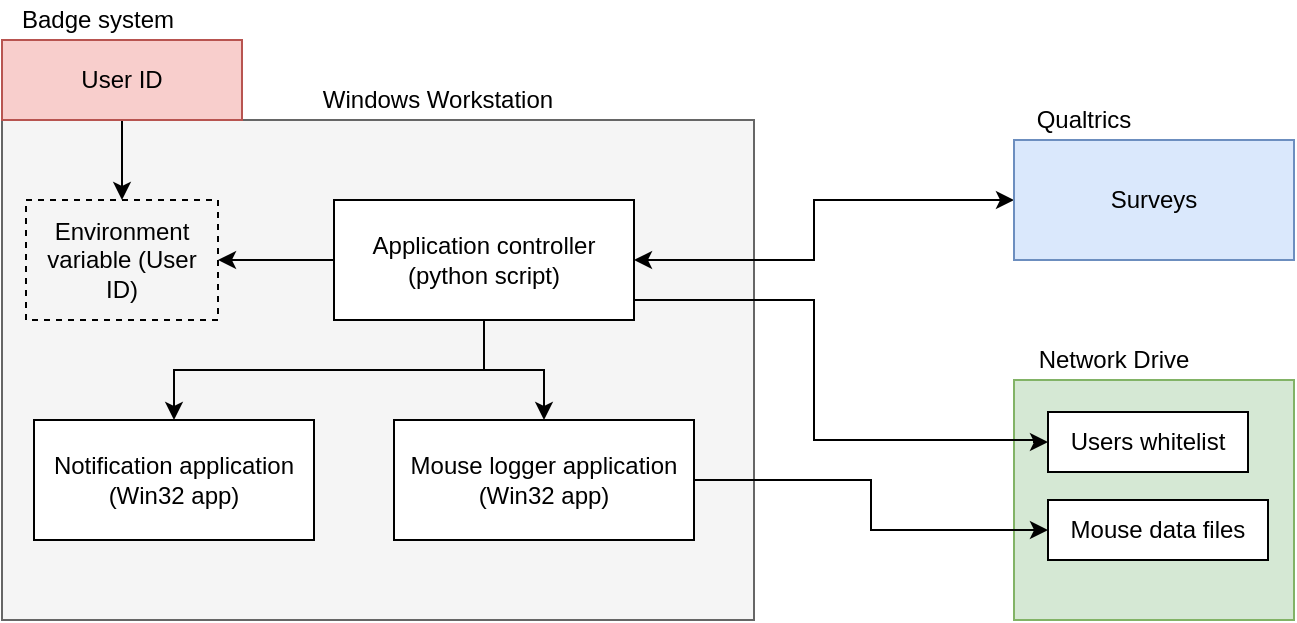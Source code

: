 <mxfile version="12.7.2" type="device"><diagram id="oCxvpPKHB5hol4zYNzMv" name="Page-1"><mxGraphModel dx="1038" dy="580" grid="1" gridSize="10" guides="1" tooltips="1" connect="1" arrows="1" fold="1" page="1" pageScale="1" pageWidth="827" pageHeight="1169" math="0" shadow="0"><root><mxCell id="0"/><mxCell id="1" parent="0"/><mxCell id="rqJ_d9t-j1OCtvYq3W_y-12" value="" style="rounded=0;whiteSpace=wrap;html=1;strokeColor=#82b366;fillColor=#d5e8d4;" vertex="1" parent="1"><mxGeometry x="640" y="230" width="140" height="120" as="geometry"/></mxCell><mxCell id="rqJ_d9t-j1OCtvYq3W_y-1" value="" style="rounded=0;whiteSpace=wrap;html=1;fillColor=#f5f5f5;strokeColor=#666666;fontColor=#333333;" vertex="1" parent="1"><mxGeometry x="134" y="100" width="376" height="250" as="geometry"/></mxCell><mxCell id="rqJ_d9t-j1OCtvYq3W_y-2" value="Windows Workstation" style="text;html=1;strokeColor=none;fillColor=none;align=center;verticalAlign=middle;whiteSpace=wrap;rounded=0;" vertex="1" parent="1"><mxGeometry x="290" y="80" width="124" height="20" as="geometry"/></mxCell><mxCell id="rqJ_d9t-j1OCtvYq3W_y-19" style="edgeStyle=orthogonalEdgeStyle;rounded=0;orthogonalLoop=1;jettySize=auto;html=1;exitX=0.5;exitY=1;exitDx=0;exitDy=0;entryX=0.5;entryY=0;entryDx=0;entryDy=0;" edge="1" parent="1" source="rqJ_d9t-j1OCtvYq3W_y-3" target="rqJ_d9t-j1OCtvYq3W_y-6"><mxGeometry relative="1" as="geometry"/></mxCell><mxCell id="rqJ_d9t-j1OCtvYq3W_y-3" value="User ID" style="rounded=0;whiteSpace=wrap;html=1;fillColor=#f8cecc;strokeColor=#b85450;" vertex="1" parent="1"><mxGeometry x="134" y="60" width="120" height="40" as="geometry"/></mxCell><mxCell id="rqJ_d9t-j1OCtvYq3W_y-4" value="Badge system" style="text;html=1;strokeColor=none;fillColor=none;align=center;verticalAlign=middle;whiteSpace=wrap;rounded=0;" vertex="1" parent="1"><mxGeometry x="134" y="40" width="96" height="20" as="geometry"/></mxCell><mxCell id="rqJ_d9t-j1OCtvYq3W_y-6" value="Environment variable (User ID)" style="text;html=1;align=center;verticalAlign=middle;whiteSpace=wrap;rounded=0;dashed=1;strokeColor=#000000;" vertex="1" parent="1"><mxGeometry x="146" y="140" width="96" height="60" as="geometry"/></mxCell><mxCell id="rqJ_d9t-j1OCtvYq3W_y-16" style="edgeStyle=orthogonalEdgeStyle;rounded=0;orthogonalLoop=1;jettySize=auto;html=1;exitX=0.5;exitY=1;exitDx=0;exitDy=0;" edge="1" parent="1" source="rqJ_d9t-j1OCtvYq3W_y-7" target="rqJ_d9t-j1OCtvYq3W_y-8"><mxGeometry relative="1" as="geometry"/></mxCell><mxCell id="rqJ_d9t-j1OCtvYq3W_y-17" style="edgeStyle=orthogonalEdgeStyle;rounded=0;orthogonalLoop=1;jettySize=auto;html=1;exitX=0.5;exitY=1;exitDx=0;exitDy=0;" edge="1" parent="1" source="rqJ_d9t-j1OCtvYq3W_y-7" target="rqJ_d9t-j1OCtvYq3W_y-9"><mxGeometry relative="1" as="geometry"/></mxCell><mxCell id="rqJ_d9t-j1OCtvYq3W_y-18" style="edgeStyle=orthogonalEdgeStyle;rounded=0;orthogonalLoop=1;jettySize=auto;html=1;exitX=0;exitY=0.5;exitDx=0;exitDy=0;entryX=1;entryY=0.5;entryDx=0;entryDy=0;" edge="1" parent="1" source="rqJ_d9t-j1OCtvYq3W_y-7" target="rqJ_d9t-j1OCtvYq3W_y-6"><mxGeometry relative="1" as="geometry"/></mxCell><mxCell id="rqJ_d9t-j1OCtvYq3W_y-20" style="edgeStyle=orthogonalEdgeStyle;rounded=0;orthogonalLoop=1;jettySize=auto;html=1;exitX=1;exitY=0.5;exitDx=0;exitDy=0;entryX=0;entryY=0.5;entryDx=0;entryDy=0;startArrow=classic;startFill=1;" edge="1" parent="1" source="rqJ_d9t-j1OCtvYq3W_y-7" target="rqJ_d9t-j1OCtvYq3W_y-10"><mxGeometry relative="1" as="geometry"><Array as="points"><mxPoint x="540" y="170"/><mxPoint x="540" y="140"/></Array></mxGeometry></mxCell><mxCell id="rqJ_d9t-j1OCtvYq3W_y-22" style="edgeStyle=orthogonalEdgeStyle;rounded=0;orthogonalLoop=1;jettySize=auto;html=1;exitX=1;exitY=0.5;exitDx=0;exitDy=0;entryX=0;entryY=0.5;entryDx=0;entryDy=0;" edge="1" parent="1" source="rqJ_d9t-j1OCtvYq3W_y-7" target="rqJ_d9t-j1OCtvYq3W_y-14"><mxGeometry relative="1" as="geometry"><Array as="points"><mxPoint x="450" y="190"/><mxPoint x="540" y="190"/><mxPoint x="540" y="260"/><mxPoint x="650" y="260"/><mxPoint x="650" y="261"/></Array></mxGeometry></mxCell><mxCell id="rqJ_d9t-j1OCtvYq3W_y-7" value="Application controller (python script)" style="rounded=0;whiteSpace=wrap;html=1;strokeColor=#000000;" vertex="1" parent="1"><mxGeometry x="300" y="140" width="150" height="60" as="geometry"/></mxCell><mxCell id="rqJ_d9t-j1OCtvYq3W_y-8" value="Notification application (Win32 app)" style="rounded=0;whiteSpace=wrap;html=1;strokeColor=#000000;" vertex="1" parent="1"><mxGeometry x="150" y="250" width="140" height="60" as="geometry"/></mxCell><mxCell id="rqJ_d9t-j1OCtvYq3W_y-21" style="edgeStyle=orthogonalEdgeStyle;rounded=0;orthogonalLoop=1;jettySize=auto;html=1;exitX=1;exitY=0.5;exitDx=0;exitDy=0;entryX=0;entryY=0.5;entryDx=0;entryDy=0;" edge="1" parent="1" source="rqJ_d9t-j1OCtvYq3W_y-9" target="rqJ_d9t-j1OCtvYq3W_y-15"><mxGeometry relative="1" as="geometry"/></mxCell><mxCell id="rqJ_d9t-j1OCtvYq3W_y-9" value="Mouse logger application (Win32 app)" style="rounded=0;whiteSpace=wrap;html=1;strokeColor=#000000;" vertex="1" parent="1"><mxGeometry x="330" y="250" width="150" height="60" as="geometry"/></mxCell><mxCell id="rqJ_d9t-j1OCtvYq3W_y-10" value="Surveys" style="rounded=0;whiteSpace=wrap;html=1;strokeColor=#6c8ebf;fillColor=#dae8fc;" vertex="1" parent="1"><mxGeometry x="640" y="110" width="140" height="60" as="geometry"/></mxCell><mxCell id="rqJ_d9t-j1OCtvYq3W_y-11" value="Qualtrics" style="text;html=1;strokeColor=none;fillColor=none;align=center;verticalAlign=middle;whiteSpace=wrap;rounded=0;" vertex="1" parent="1"><mxGeometry x="640" y="90" width="70" height="20" as="geometry"/></mxCell><mxCell id="rqJ_d9t-j1OCtvYq3W_y-13" value="Network Drive" style="text;html=1;strokeColor=none;fillColor=none;align=center;verticalAlign=middle;whiteSpace=wrap;rounded=0;" vertex="1" parent="1"><mxGeometry x="640" y="210" width="100" height="20" as="geometry"/></mxCell><mxCell id="rqJ_d9t-j1OCtvYq3W_y-14" value="Users whitelist" style="rounded=0;whiteSpace=wrap;html=1;strokeColor=#000000;" vertex="1" parent="1"><mxGeometry x="657" y="246" width="100" height="30" as="geometry"/></mxCell><mxCell id="rqJ_d9t-j1OCtvYq3W_y-15" value="Mouse data files" style="rounded=0;whiteSpace=wrap;html=1;strokeColor=#000000;" vertex="1" parent="1"><mxGeometry x="657" y="290" width="110" height="30" as="geometry"/></mxCell></root></mxGraphModel></diagram></mxfile>